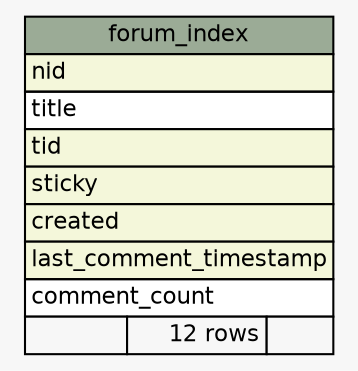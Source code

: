 // dot 2.30.1 on Mac OS X 10.8.3
// SchemaSpy rev 590
digraph "forum_index" {
  graph [
    rankdir="RL"
    bgcolor="#f7f7f7"
    nodesep="0.18"
    ranksep="0.46"
    fontname="Helvetica"
    fontsize="11"
  ];
  node [
    fontname="Helvetica"
    fontsize="11"
    shape="plaintext"
  ];
  edge [
    arrowsize="0.8"
  ];
  "forum_index" [
    label=<
    <TABLE BORDER="0" CELLBORDER="1" CELLSPACING="0" BGCOLOR="#ffffff">
      <TR><TD COLSPAN="3" BGCOLOR="#9bab96" ALIGN="CENTER">forum_index</TD></TR>
      <TR><TD PORT="nid" COLSPAN="3" BGCOLOR="#f4f7da" ALIGN="LEFT">nid</TD></TR>
      <TR><TD PORT="title" COLSPAN="3" ALIGN="LEFT">title</TD></TR>
      <TR><TD PORT="tid" COLSPAN="3" BGCOLOR="#f4f7da" ALIGN="LEFT">tid</TD></TR>
      <TR><TD PORT="sticky" COLSPAN="3" BGCOLOR="#f4f7da" ALIGN="LEFT">sticky</TD></TR>
      <TR><TD PORT="created" COLSPAN="3" BGCOLOR="#f4f7da" ALIGN="LEFT">created</TD></TR>
      <TR><TD PORT="last_comment_timestamp" COLSPAN="3" BGCOLOR="#f4f7da" ALIGN="LEFT">last_comment_timestamp</TD></TR>
      <TR><TD PORT="comment_count" COLSPAN="3" ALIGN="LEFT">comment_count</TD></TR>
      <TR><TD ALIGN="LEFT" BGCOLOR="#f7f7f7">  </TD><TD ALIGN="RIGHT" BGCOLOR="#f7f7f7">12 rows</TD><TD ALIGN="RIGHT" BGCOLOR="#f7f7f7">  </TD></TR>
    </TABLE>>
    URL="tables/forum_index.html"
    tooltip="forum_index"
  ];
}
